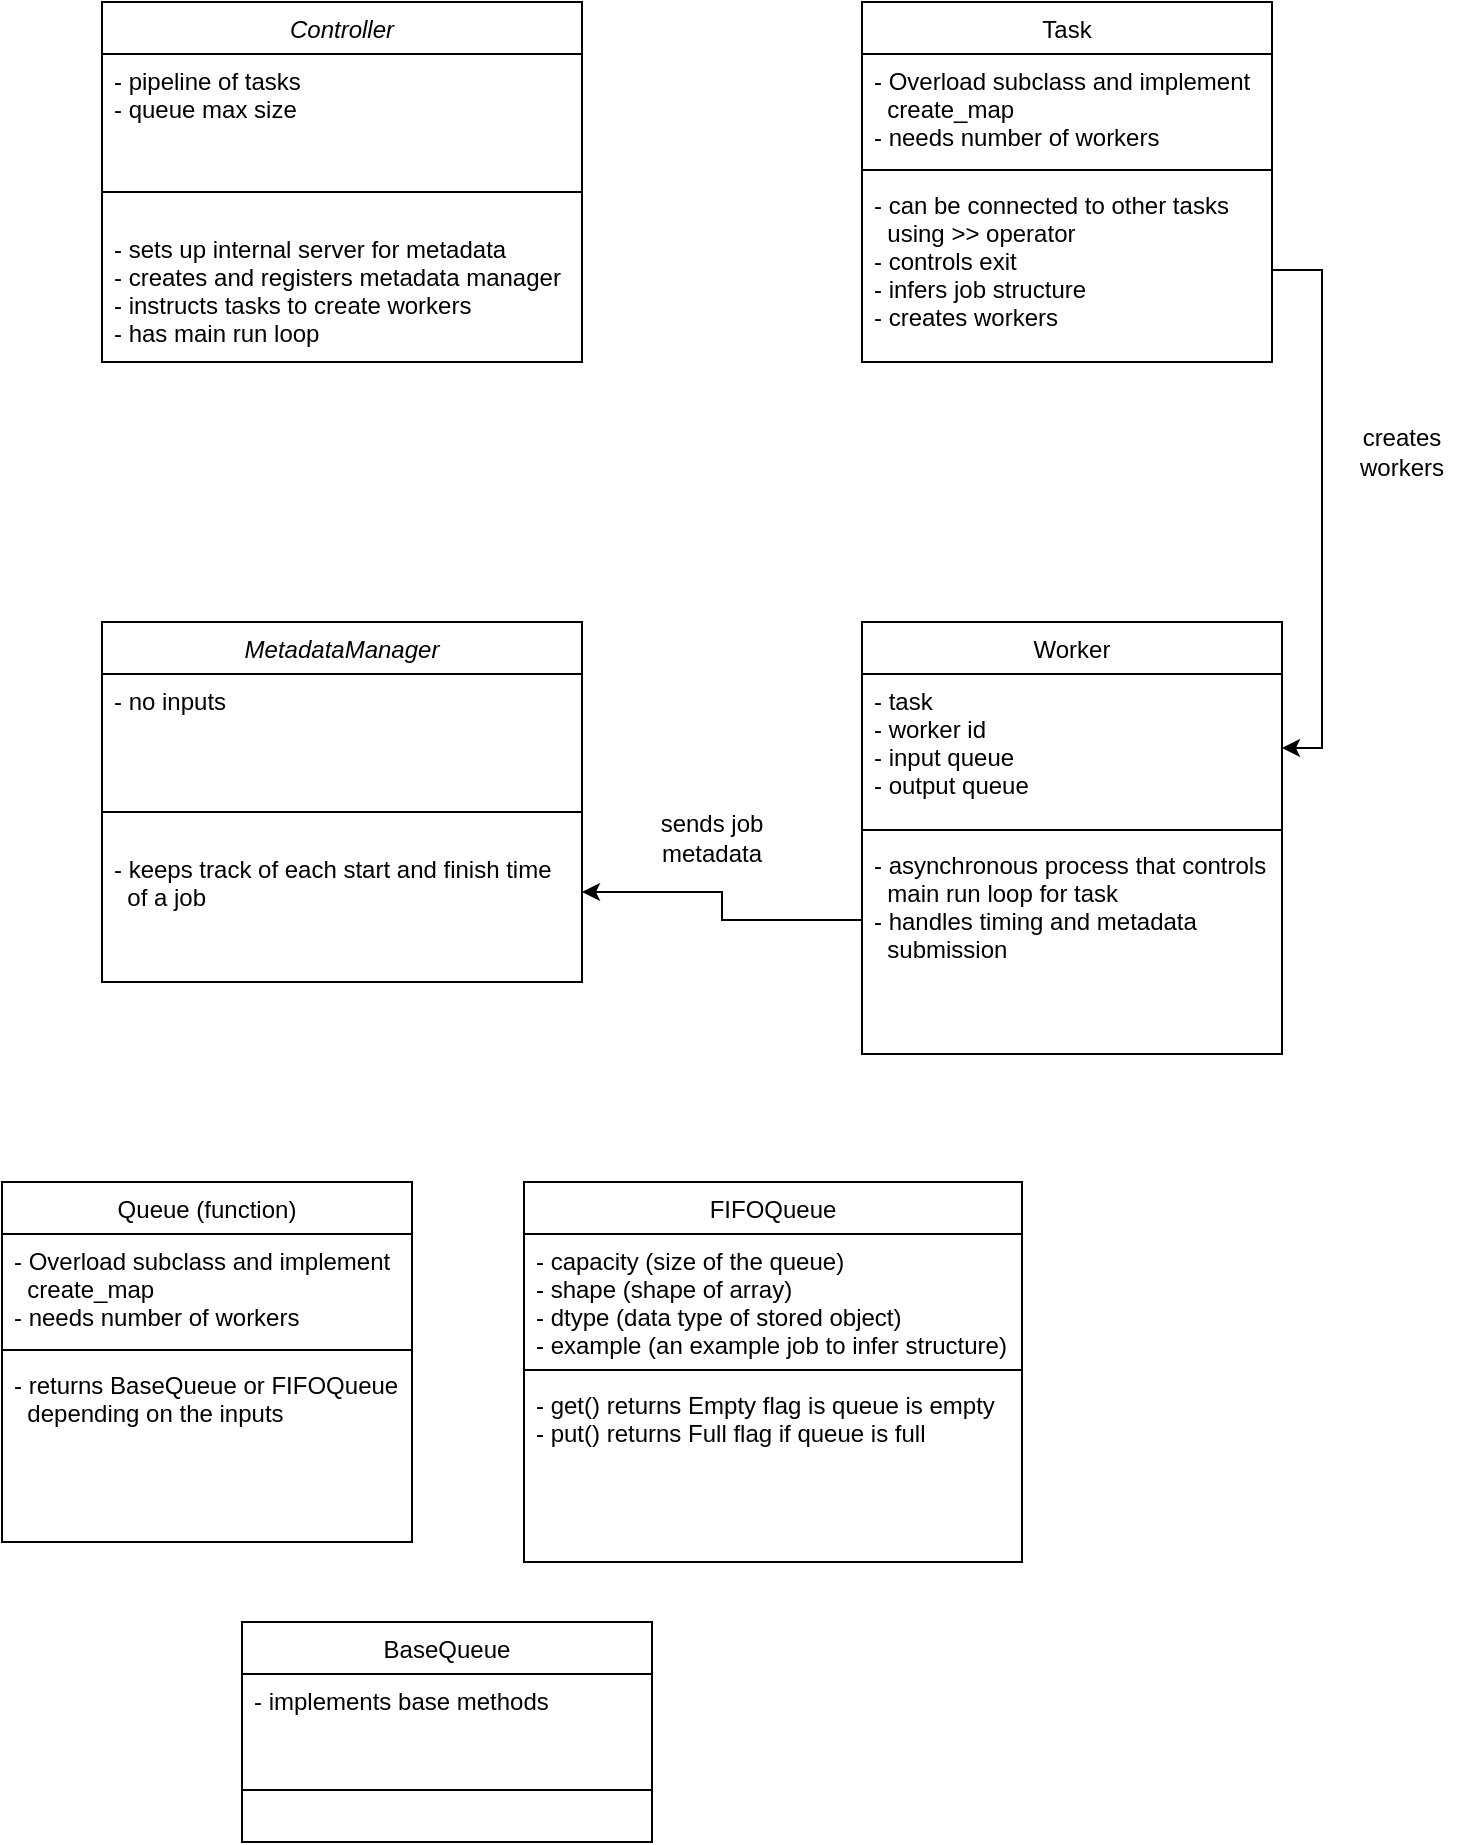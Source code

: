 <mxfile version="15.5.8" type="device"><diagram id="C5RBs43oDa-KdzZeNtuy" name="Page-1"><mxGraphModel dx="1422" dy="762" grid="1" gridSize="10" guides="1" tooltips="1" connect="1" arrows="1" fold="1" page="1" pageScale="1" pageWidth="827" pageHeight="1169" math="0" shadow="0"><root><mxCell id="WIyWlLk6GJQsqaUBKTNV-0"/><mxCell id="WIyWlLk6GJQsqaUBKTNV-1" parent="WIyWlLk6GJQsqaUBKTNV-0"/><mxCell id="zkfFHV4jXpPFQw0GAbJ--0" value="Controller" style="swimlane;fontStyle=2;align=center;verticalAlign=top;childLayout=stackLayout;horizontal=1;startSize=26;horizontalStack=0;resizeParent=1;resizeLast=0;collapsible=1;marginBottom=0;rounded=0;shadow=0;strokeWidth=1;" parent="WIyWlLk6GJQsqaUBKTNV-1" vertex="1"><mxGeometry x="100" y="40" width="240" height="180" as="geometry"><mxRectangle x="230" y="140" width="160" height="26" as="alternateBounds"/></mxGeometry></mxCell><mxCell id="zkfFHV4jXpPFQw0GAbJ--1" value="- pipeline of tasks&#10;- queue max size&#10;" style="text;align=left;verticalAlign=top;spacingLeft=4;spacingRight=4;overflow=hidden;rotatable=0;points=[[0,0.5],[1,0.5]];portConstraint=eastwest;" parent="zkfFHV4jXpPFQw0GAbJ--0" vertex="1"><mxGeometry y="26" width="240" height="54" as="geometry"/></mxCell><mxCell id="zkfFHV4jXpPFQw0GAbJ--4" value="" style="line;html=1;strokeWidth=1;align=left;verticalAlign=middle;spacingTop=-1;spacingLeft=3;spacingRight=3;rotatable=0;labelPosition=right;points=[];portConstraint=eastwest;" parent="zkfFHV4jXpPFQw0GAbJ--0" vertex="1"><mxGeometry y="80" width="240" height="30" as="geometry"/></mxCell><mxCell id="zkfFHV4jXpPFQw0GAbJ--5" value="- sets up internal server for metadata&#10;- creates and registers metadata manager&#10;- instructs tasks to create workers&#10;- has main run loop" style="text;align=left;verticalAlign=top;spacingLeft=4;spacingRight=4;overflow=hidden;rotatable=0;points=[[0,0.5],[1,0.5]];portConstraint=eastwest;" parent="zkfFHV4jXpPFQw0GAbJ--0" vertex="1"><mxGeometry y="110" width="240" height="70" as="geometry"/></mxCell><mxCell id="zkfFHV4jXpPFQw0GAbJ--6" value="Task" style="swimlane;fontStyle=0;align=center;verticalAlign=top;childLayout=stackLayout;horizontal=1;startSize=26;horizontalStack=0;resizeParent=1;resizeLast=0;collapsible=1;marginBottom=0;rounded=0;shadow=0;strokeWidth=1;" parent="WIyWlLk6GJQsqaUBKTNV-1" vertex="1"><mxGeometry x="480" y="40" width="205" height="180" as="geometry"><mxRectangle x="130" y="380" width="160" height="26" as="alternateBounds"/></mxGeometry></mxCell><mxCell id="zkfFHV4jXpPFQw0GAbJ--8" value="- Overload subclass and implement &#10;  create_map&#10;- needs number of workers" style="text;align=left;verticalAlign=top;spacingLeft=4;spacingRight=4;overflow=hidden;rotatable=0;points=[[0,0.5],[1,0.5]];portConstraint=eastwest;rounded=0;shadow=0;html=0;" parent="zkfFHV4jXpPFQw0GAbJ--6" vertex="1"><mxGeometry y="26" width="205" height="54" as="geometry"/></mxCell><mxCell id="zkfFHV4jXpPFQw0GAbJ--9" value="" style="line;html=1;strokeWidth=1;align=left;verticalAlign=middle;spacingTop=-1;spacingLeft=3;spacingRight=3;rotatable=0;labelPosition=right;points=[];portConstraint=eastwest;" parent="zkfFHV4jXpPFQw0GAbJ--6" vertex="1"><mxGeometry y="80" width="205" height="8" as="geometry"/></mxCell><mxCell id="zkfFHV4jXpPFQw0GAbJ--10" value="- can be connected to other tasks &#10;  using &gt;&gt; operator&#10;- controls exit&#10;- infers job structure&#10;- creates workers" style="text;align=left;verticalAlign=top;spacingLeft=4;spacingRight=4;overflow=hidden;rotatable=0;points=[[0,0.5],[1,0.5]];portConstraint=eastwest;fontStyle=0" parent="zkfFHV4jXpPFQw0GAbJ--6" vertex="1"><mxGeometry y="88" width="205" height="92" as="geometry"/></mxCell><mxCell id="zkfFHV4jXpPFQw0GAbJ--17" value="Worker&#10;" style="swimlane;fontStyle=0;align=center;verticalAlign=top;childLayout=stackLayout;horizontal=1;startSize=26;horizontalStack=0;resizeParent=1;resizeLast=0;collapsible=1;marginBottom=0;rounded=0;shadow=0;strokeWidth=1;" parent="WIyWlLk6GJQsqaUBKTNV-1" vertex="1"><mxGeometry x="480" y="350" width="210" height="216" as="geometry"><mxRectangle x="550" y="140" width="160" height="26" as="alternateBounds"/></mxGeometry></mxCell><mxCell id="zkfFHV4jXpPFQw0GAbJ--18" value="- task&#10;- worker id&#10;- input queue&#10;- output queue" style="text;align=left;verticalAlign=top;spacingLeft=4;spacingRight=4;overflow=hidden;rotatable=0;points=[[0,0.5],[1,0.5]];portConstraint=eastwest;" parent="zkfFHV4jXpPFQw0GAbJ--17" vertex="1"><mxGeometry y="26" width="210" height="74" as="geometry"/></mxCell><mxCell id="zkfFHV4jXpPFQw0GAbJ--23" value="" style="line;html=1;strokeWidth=1;align=left;verticalAlign=middle;spacingTop=-1;spacingLeft=3;spacingRight=3;rotatable=0;labelPosition=right;points=[];portConstraint=eastwest;" parent="zkfFHV4jXpPFQw0GAbJ--17" vertex="1"><mxGeometry y="100" width="210" height="8" as="geometry"/></mxCell><mxCell id="zkfFHV4jXpPFQw0GAbJ--24" value="- asynchronous process that controls &#10;  main run loop for task&#10;- handles timing and metadata &#10;  submission" style="text;align=left;verticalAlign=top;spacingLeft=4;spacingRight=4;overflow=hidden;rotatable=0;points=[[0,0.5],[1,0.5]];portConstraint=eastwest;" parent="zkfFHV4jXpPFQw0GAbJ--17" vertex="1"><mxGeometry y="108" width="210" height="82" as="geometry"/></mxCell><mxCell id="Rn3x4wvJ3fCjSRGyBkP0-2" value="BaseQueue" style="swimlane;fontStyle=0;align=center;verticalAlign=top;childLayout=stackLayout;horizontal=1;startSize=26;horizontalStack=0;resizeParent=1;resizeLast=0;collapsible=1;marginBottom=0;rounded=0;shadow=0;strokeWidth=1;" vertex="1" parent="WIyWlLk6GJQsqaUBKTNV-1"><mxGeometry x="170" y="850" width="205" height="110" as="geometry"><mxRectangle x="130" y="380" width="160" height="26" as="alternateBounds"/></mxGeometry></mxCell><mxCell id="Rn3x4wvJ3fCjSRGyBkP0-3" value="- implements base methods" style="text;align=left;verticalAlign=top;spacingLeft=4;spacingRight=4;overflow=hidden;rotatable=0;points=[[0,0.5],[1,0.5]];portConstraint=eastwest;rounded=0;shadow=0;html=0;" vertex="1" parent="Rn3x4wvJ3fCjSRGyBkP0-2"><mxGeometry y="26" width="205" height="54" as="geometry"/></mxCell><mxCell id="Rn3x4wvJ3fCjSRGyBkP0-4" value="" style="line;html=1;strokeWidth=1;align=left;verticalAlign=middle;spacingTop=-1;spacingLeft=3;spacingRight=3;rotatable=0;labelPosition=right;points=[];portConstraint=eastwest;" vertex="1" parent="Rn3x4wvJ3fCjSRGyBkP0-2"><mxGeometry y="80" width="205" height="8" as="geometry"/></mxCell><mxCell id="Rn3x4wvJ3fCjSRGyBkP0-6" value="Queue (function)" style="swimlane;fontStyle=0;align=center;verticalAlign=top;childLayout=stackLayout;horizontal=1;startSize=26;horizontalStack=0;resizeParent=1;resizeLast=0;collapsible=1;marginBottom=0;rounded=0;shadow=0;strokeWidth=1;" vertex="1" parent="WIyWlLk6GJQsqaUBKTNV-1"><mxGeometry x="50" y="630" width="205" height="180" as="geometry"><mxRectangle x="130" y="380" width="160" height="26" as="alternateBounds"/></mxGeometry></mxCell><mxCell id="Rn3x4wvJ3fCjSRGyBkP0-7" value="- Overload subclass and implement &#10;  create_map&#10;- needs number of workers" style="text;align=left;verticalAlign=top;spacingLeft=4;spacingRight=4;overflow=hidden;rotatable=0;points=[[0,0.5],[1,0.5]];portConstraint=eastwest;rounded=0;shadow=0;html=0;" vertex="1" parent="Rn3x4wvJ3fCjSRGyBkP0-6"><mxGeometry y="26" width="205" height="54" as="geometry"/></mxCell><mxCell id="Rn3x4wvJ3fCjSRGyBkP0-8" value="" style="line;html=1;strokeWidth=1;align=left;verticalAlign=middle;spacingTop=-1;spacingLeft=3;spacingRight=3;rotatable=0;labelPosition=right;points=[];portConstraint=eastwest;" vertex="1" parent="Rn3x4wvJ3fCjSRGyBkP0-6"><mxGeometry y="80" width="205" height="8" as="geometry"/></mxCell><mxCell id="Rn3x4wvJ3fCjSRGyBkP0-9" value="- returns BaseQueue or FIFOQueue&#10;  depending on the inputs " style="text;align=left;verticalAlign=top;spacingLeft=4;spacingRight=4;overflow=hidden;rotatable=0;points=[[0,0.5],[1,0.5]];portConstraint=eastwest;fontStyle=0" vertex="1" parent="Rn3x4wvJ3fCjSRGyBkP0-6"><mxGeometry y="88" width="205" height="92" as="geometry"/></mxCell><mxCell id="Rn3x4wvJ3fCjSRGyBkP0-10" value="FIFOQueue" style="swimlane;fontStyle=0;align=center;verticalAlign=top;childLayout=stackLayout;horizontal=1;startSize=26;horizontalStack=0;resizeParent=1;resizeLast=0;collapsible=1;marginBottom=0;rounded=0;shadow=0;strokeWidth=1;" vertex="1" parent="WIyWlLk6GJQsqaUBKTNV-1"><mxGeometry x="311" y="630" width="249" height="190" as="geometry"><mxRectangle x="130" y="380" width="160" height="26" as="alternateBounds"/></mxGeometry></mxCell><mxCell id="Rn3x4wvJ3fCjSRGyBkP0-11" value="- capacity (size of the queue)&#10;- shape (shape of array)&#10;- dtype (data type of stored object)&#10;- example (an example job to infer structure)" style="text;align=left;verticalAlign=top;spacingLeft=4;spacingRight=4;overflow=hidden;rotatable=0;points=[[0,0.5],[1,0.5]];portConstraint=eastwest;rounded=0;shadow=0;html=0;" vertex="1" parent="Rn3x4wvJ3fCjSRGyBkP0-10"><mxGeometry y="26" width="249" height="64" as="geometry"/></mxCell><mxCell id="Rn3x4wvJ3fCjSRGyBkP0-12" value="" style="line;html=1;strokeWidth=1;align=left;verticalAlign=middle;spacingTop=-1;spacingLeft=3;spacingRight=3;rotatable=0;labelPosition=right;points=[];portConstraint=eastwest;" vertex="1" parent="Rn3x4wvJ3fCjSRGyBkP0-10"><mxGeometry y="90" width="249" height="8" as="geometry"/></mxCell><mxCell id="Rn3x4wvJ3fCjSRGyBkP0-13" value="- get() returns Empty flag is queue is empty&#10;- put() returns Full flag if queue is full" style="text;align=left;verticalAlign=top;spacingLeft=4;spacingRight=4;overflow=hidden;rotatable=0;points=[[0,0.5],[1,0.5]];portConstraint=eastwest;fontStyle=0" vertex="1" parent="Rn3x4wvJ3fCjSRGyBkP0-10"><mxGeometry y="98" width="249" height="92" as="geometry"/></mxCell><mxCell id="Rn3x4wvJ3fCjSRGyBkP0-18" value="creates workers" style="text;html=1;strokeColor=none;fillColor=none;align=center;verticalAlign=middle;whiteSpace=wrap;rounded=0;" vertex="1" parent="WIyWlLk6GJQsqaUBKTNV-1"><mxGeometry x="720" y="250" width="60" height="30" as="geometry"/></mxCell><mxCell id="Rn3x4wvJ3fCjSRGyBkP0-19" style="edgeStyle=orthogonalEdgeStyle;rounded=0;orthogonalLoop=1;jettySize=auto;html=1;exitX=1;exitY=0.5;exitDx=0;exitDy=0;entryX=1;entryY=0.5;entryDx=0;entryDy=0;" edge="1" parent="WIyWlLk6GJQsqaUBKTNV-1" source="zkfFHV4jXpPFQw0GAbJ--10" target="zkfFHV4jXpPFQw0GAbJ--18"><mxGeometry relative="1" as="geometry"/></mxCell><mxCell id="Rn3x4wvJ3fCjSRGyBkP0-20" value="MetadataManager" style="swimlane;fontStyle=2;align=center;verticalAlign=top;childLayout=stackLayout;horizontal=1;startSize=26;horizontalStack=0;resizeParent=1;resizeLast=0;collapsible=1;marginBottom=0;rounded=0;shadow=0;strokeWidth=1;" vertex="1" parent="WIyWlLk6GJQsqaUBKTNV-1"><mxGeometry x="100" y="350" width="240" height="180" as="geometry"><mxRectangle x="230" y="140" width="160" height="26" as="alternateBounds"/></mxGeometry></mxCell><mxCell id="Rn3x4wvJ3fCjSRGyBkP0-21" value="- no inputs" style="text;align=left;verticalAlign=top;spacingLeft=4;spacingRight=4;overflow=hidden;rotatable=0;points=[[0,0.5],[1,0.5]];portConstraint=eastwest;" vertex="1" parent="Rn3x4wvJ3fCjSRGyBkP0-20"><mxGeometry y="26" width="240" height="54" as="geometry"/></mxCell><mxCell id="Rn3x4wvJ3fCjSRGyBkP0-22" value="" style="line;html=1;strokeWidth=1;align=left;verticalAlign=middle;spacingTop=-1;spacingLeft=3;spacingRight=3;rotatable=0;labelPosition=right;points=[];portConstraint=eastwest;" vertex="1" parent="Rn3x4wvJ3fCjSRGyBkP0-20"><mxGeometry y="80" width="240" height="30" as="geometry"/></mxCell><mxCell id="Rn3x4wvJ3fCjSRGyBkP0-23" value="- keeps track of each start and finish time &#10;  of a job" style="text;align=left;verticalAlign=top;spacingLeft=4;spacingRight=4;overflow=hidden;rotatable=0;points=[[0,0.5],[1,0.5]];portConstraint=eastwest;" vertex="1" parent="Rn3x4wvJ3fCjSRGyBkP0-20"><mxGeometry y="110" width="240" height="50" as="geometry"/></mxCell><mxCell id="Rn3x4wvJ3fCjSRGyBkP0-25" style="edgeStyle=orthogonalEdgeStyle;rounded=0;orthogonalLoop=1;jettySize=auto;html=1;exitX=0;exitY=0.5;exitDx=0;exitDy=0;entryX=1;entryY=0.5;entryDx=0;entryDy=0;" edge="1" parent="WIyWlLk6GJQsqaUBKTNV-1" source="zkfFHV4jXpPFQw0GAbJ--24" target="Rn3x4wvJ3fCjSRGyBkP0-23"><mxGeometry relative="1" as="geometry"/></mxCell><mxCell id="Rn3x4wvJ3fCjSRGyBkP0-26" value="sends job metadata" style="text;html=1;strokeColor=none;fillColor=none;align=center;verticalAlign=middle;whiteSpace=wrap;rounded=0;" vertex="1" parent="WIyWlLk6GJQsqaUBKTNV-1"><mxGeometry x="375" y="443" width="60" height="30" as="geometry"/></mxCell></root></mxGraphModel></diagram></mxfile>